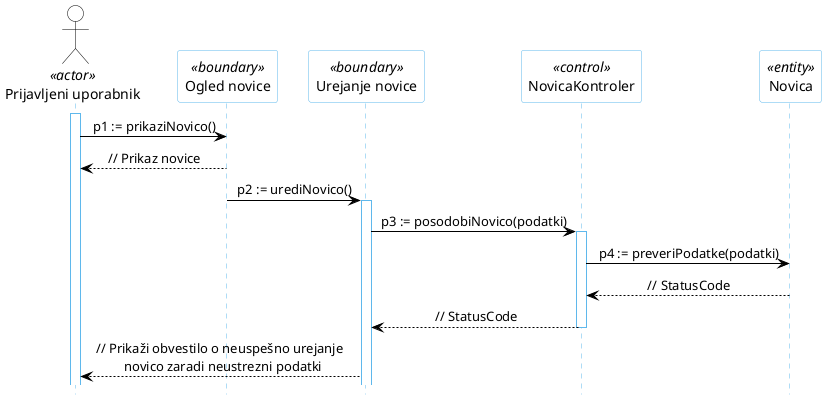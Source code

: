 @startuml
hide footbox

skinparam backgroundcolor transparent
skinparam defaultTextAlignment center
skinparam actorBorderColor black
skinparam actorBackgroundColor white
skinparam arrowColor black
skinparam sequenceLifeLineBorderColor #5FB8EC
skinparam sequenceParticipantBorderColor #5FB8EC
skinparam sequenceParticipantBackgroundColor white

actor "Prijavljeni uporabnik" AS U1 <<actor>>

participant "Ogled novice" as R6 <<boundary>>
participant "Urejanje novice" as R5 <<boundary>>
participant "NovicaKontroler" as R2 <<control>>
participant "Novica" as R4 <<entity>>

activate U1
U1 -> R6: p1 := prikaziNovico()
R6 --> U1: // Prikaz novice
R6 -> R5: p2 := urediNovico()
activate R5
R5 -> R2: p3 := posodobiNovico(podatki)
activate R2
R2 -> R4: p4 := preveriPodatke(podatki)
R4 --> R2: // StatusCode
R2 --> R5: // StatusCode
deactivate R2
R5 --> U1: // Prikaži obvestilo o neuspešno urejanje \n novico zaradi neustrezni podatki
@enduml
